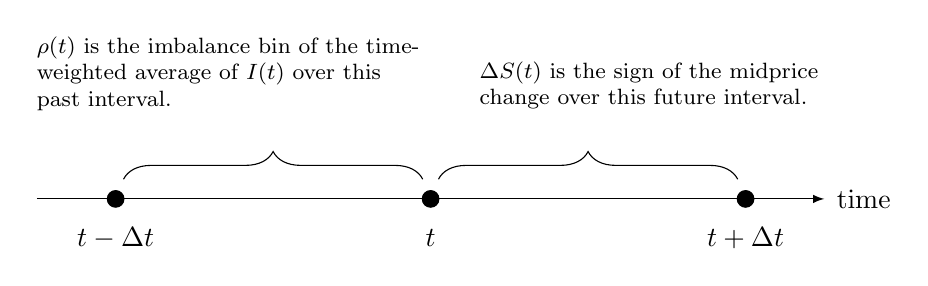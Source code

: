 % Limit Order Book timeline by Anton
%
\colorlet{buyLOcolor}{black!25}%
\colorlet{sellLOcolor}{black!90}%

\begin{tikzpicture}
    \draw [>=latex,->] (0,0) -- (10,0) node[draw=none,fill=none,shift=(right:0.5)] {time};
    \draw[mark options={fill=black}, mark size=+3pt] plot[mark=*] coordinates {(1,0)} node[shift=(down:0.5), align=center] {$t-\Delta t$};
    \draw[mark options={fill=black}, mark size=+3pt] plot[mark=*] coordinates {(5,0)} node[shift=(down:0.5), align=center] {$t$};
    \draw[mark options={fill=black}, mark size=+3pt] plot[mark=*] coordinates {(9,0)} node[shift=(down:0.5), align=center] {$t+\Delta t$};
    
%%% BRACES

	
	\draw [decorate, decoration = {brace, amplitude = 10pt}] (1.1,0.25) -- (4.9,0.25) node [black, midway, yshift = -0.6cm] {};
	\node at (2.5,1) [anchor=south, text width=5cm, align=left, font=\footnotesize] {$\rho(t)$ is the imbalance bin of the time-weighted average of $I(t)$ over this past interval.};		
	\draw [decorate, decoration = {brace, amplitude = 10pt}] (5.1,0.25) -- (8.9,0.25) node [black, midway, yshift = -0.6cm] {}; 
	\node at (5.5,1) [anchor=south west, text width=5cm, align=left, font=\footnotesize] {$\Delta S(t)$ is the sign of the midprice change over this future interval. \vphantom{$I(t)$}};		
\end{tikzpicture}
